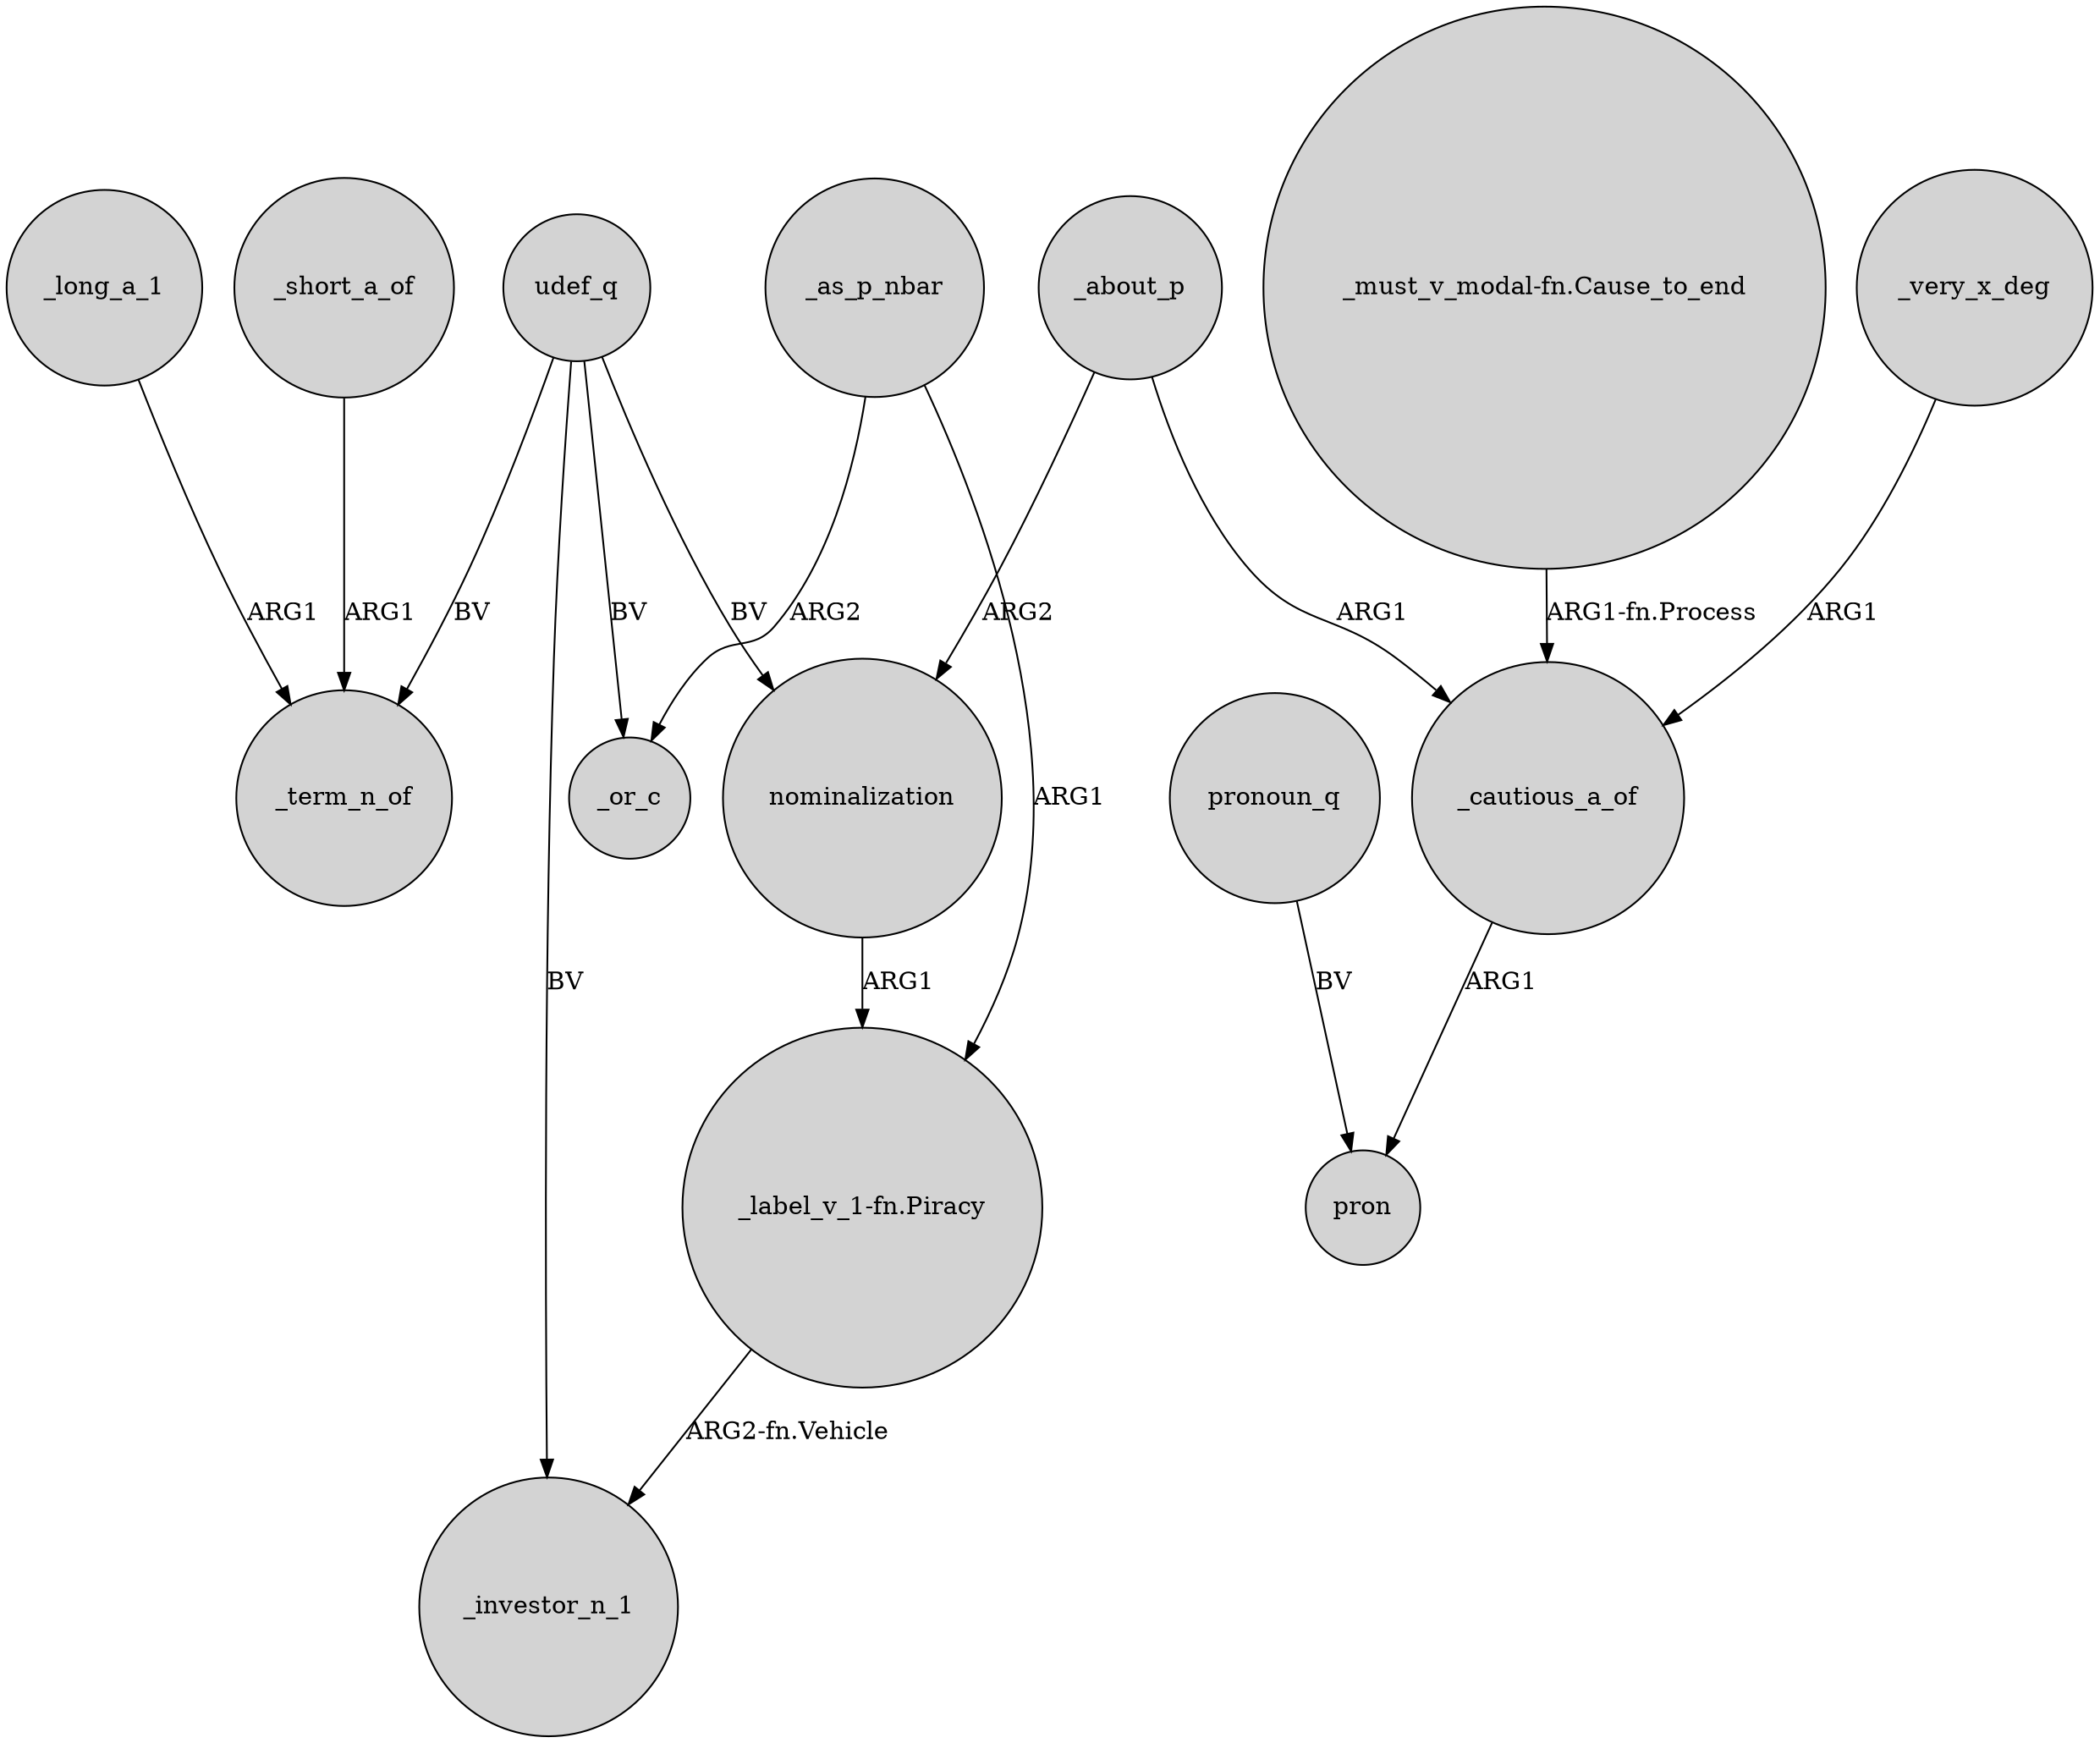 digraph {
	node [shape=circle style=filled]
	_long_a_1 -> _term_n_of [label=ARG1]
	udef_q -> _term_n_of [label=BV]
	nominalization -> "_label_v_1-fn.Piracy" [label=ARG1]
	_cautious_a_of -> pron [label=ARG1]
	"_must_v_modal-fn.Cause_to_end" -> _cautious_a_of [label="ARG1-fn.Process"]
	"_label_v_1-fn.Piracy" -> _investor_n_1 [label="ARG2-fn.Vehicle"]
	_about_p -> nominalization [label=ARG2]
	udef_q -> _investor_n_1 [label=BV]
	_very_x_deg -> _cautious_a_of [label=ARG1]
	udef_q -> _or_c [label=BV]
	pronoun_q -> pron [label=BV]
	_about_p -> _cautious_a_of [label=ARG1]
	_as_p_nbar -> "_label_v_1-fn.Piracy" [label=ARG1]
	_short_a_of -> _term_n_of [label=ARG1]
	udef_q -> nominalization [label=BV]
	_as_p_nbar -> _or_c [label=ARG2]
}

